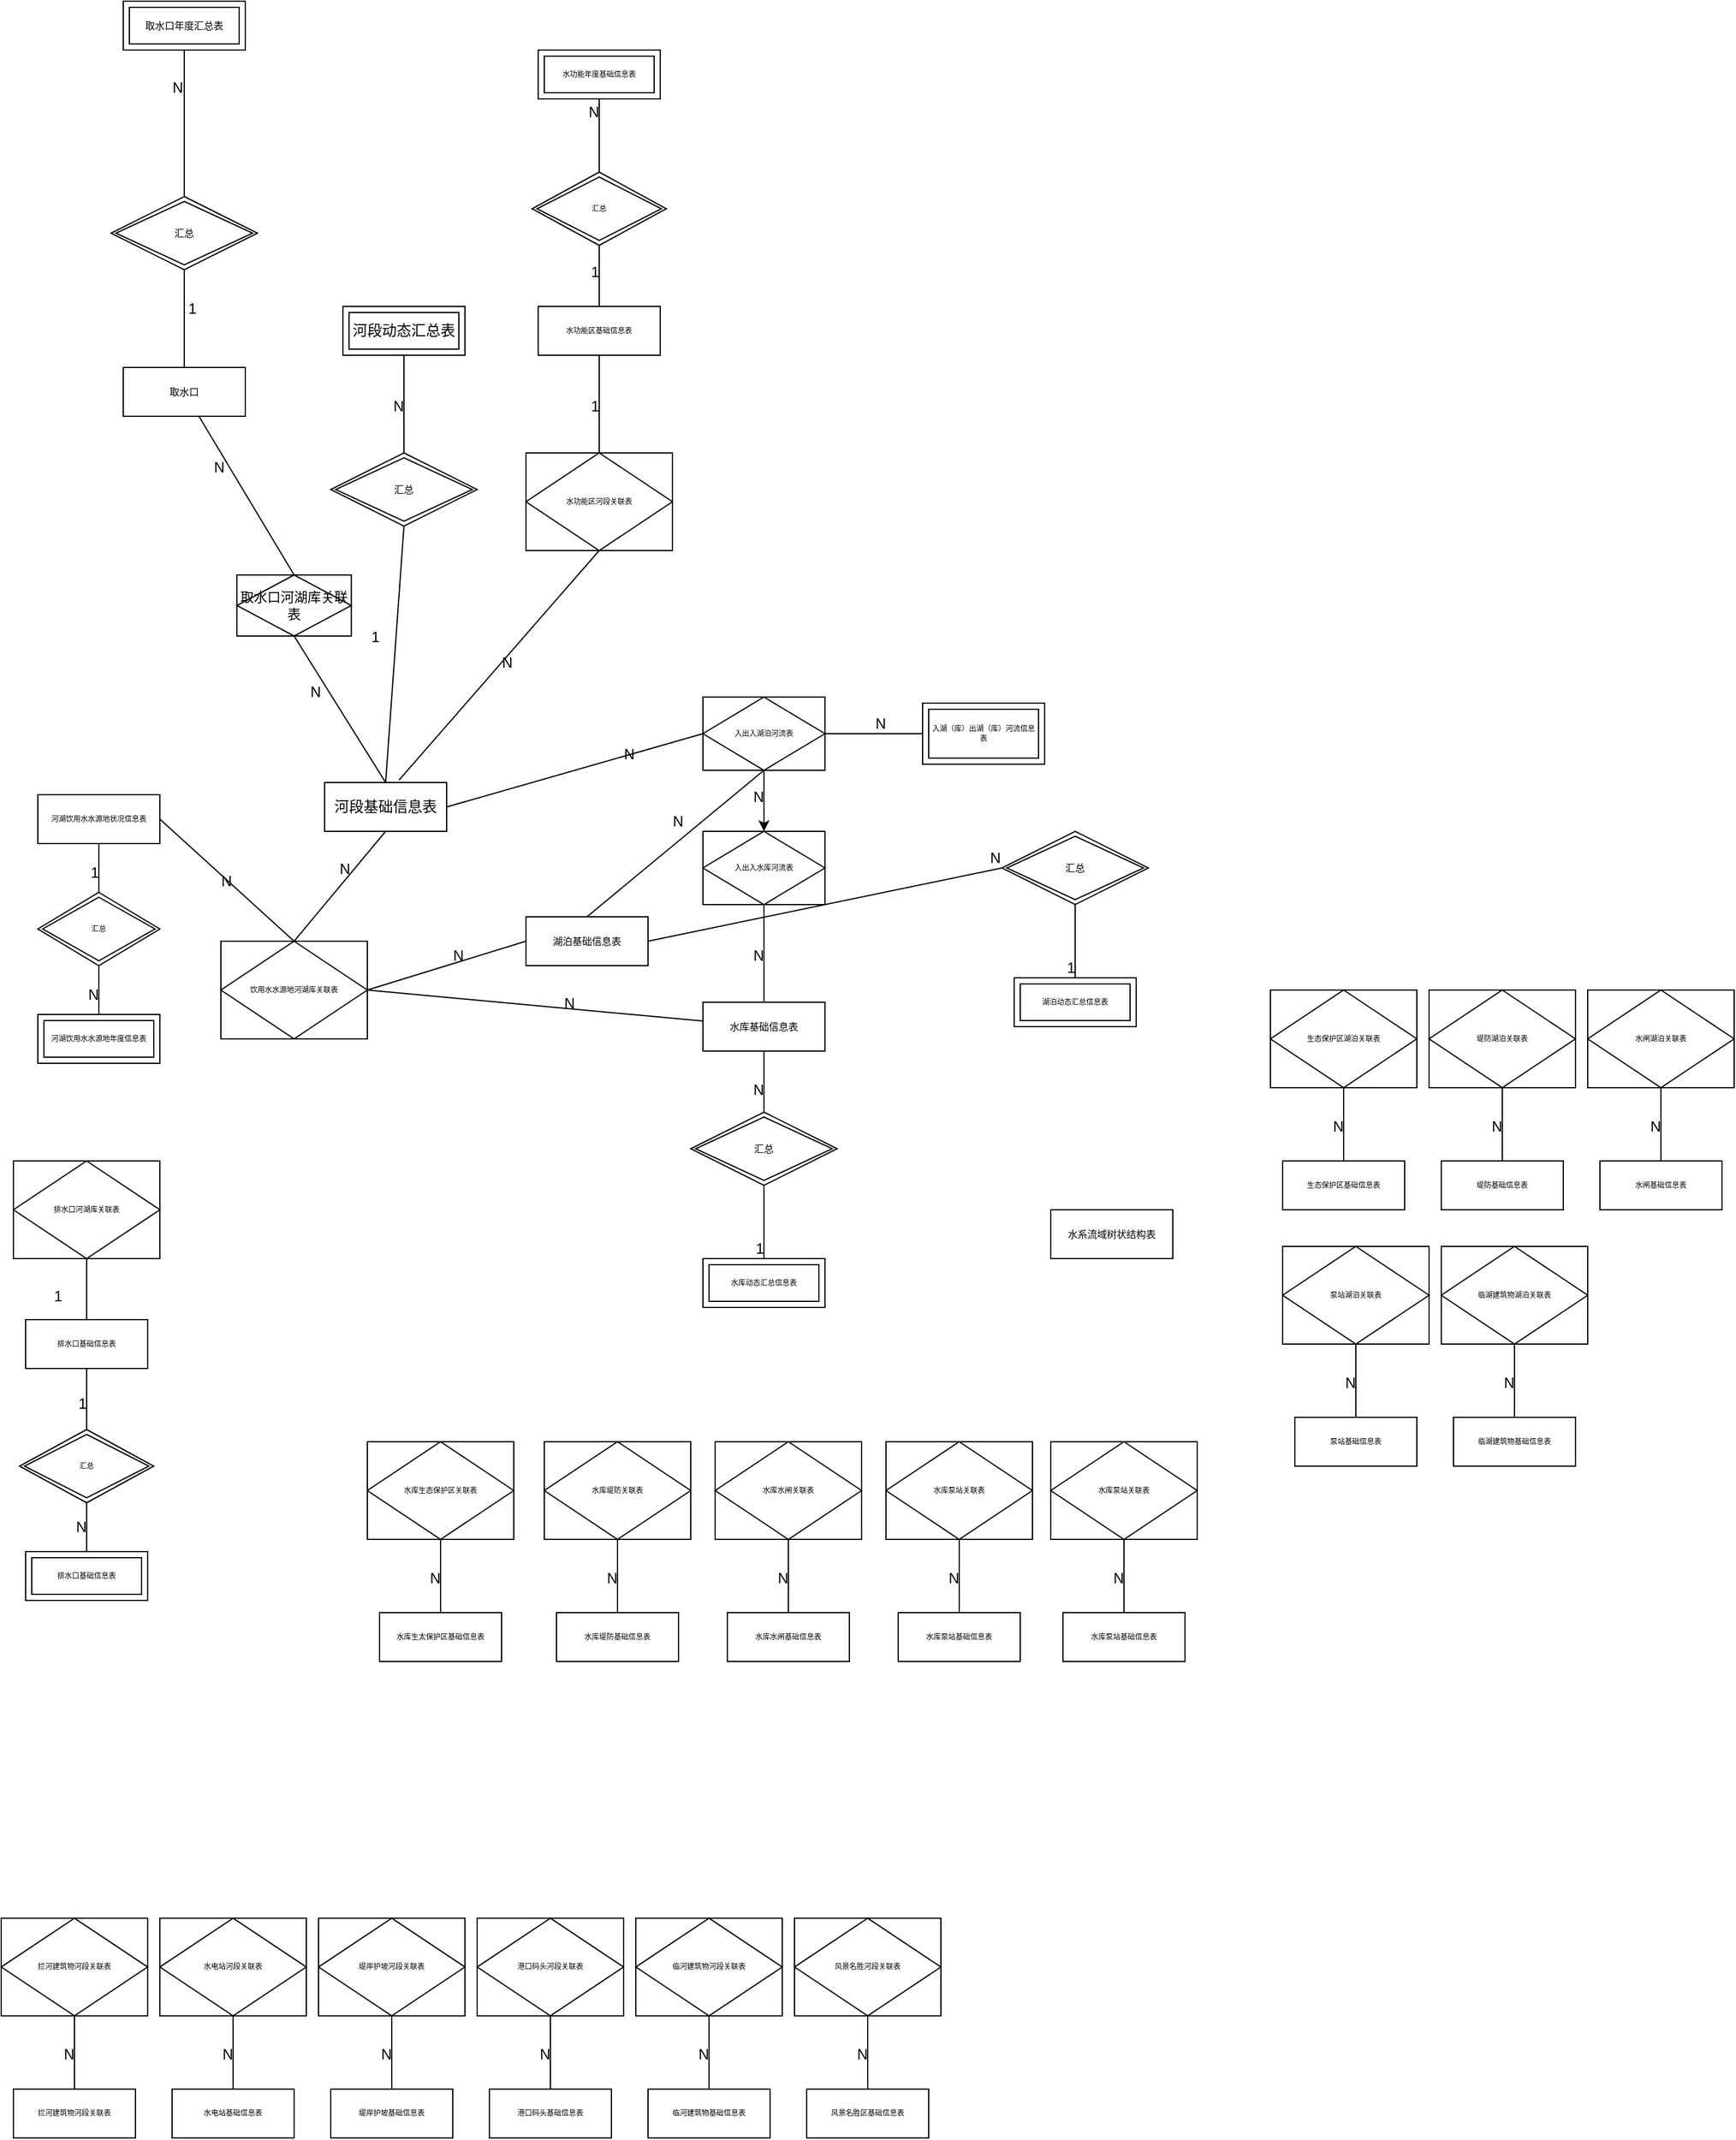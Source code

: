 <mxfile version="14.1.8" type="github">
  <diagram id="R2lEEEUBdFMjLlhIrx00" name="Page-1">
    <mxGraphModel dx="905" dy="1618" grid="1" gridSize="10" guides="1" tooltips="1" connect="1" arrows="1" fold="1" page="1" pageScale="1" pageWidth="1600" pageHeight="900" math="0" shadow="0" extFonts="Permanent Marker^https://fonts.googleapis.com/css?family=Permanent+Marker">
      <root>
        <mxCell id="0" />
        <mxCell id="1" parent="0" />
        <mxCell id="JBPR91uLXjd6IZqAXIdJ-8" value="河段基础信息表" style="whiteSpace=wrap;html=1;align=center;" vertex="1" parent="1">
          <mxGeometry x="345" y="410" width="100" height="40" as="geometry" />
        </mxCell>
        <mxCell id="JBPR91uLXjd6IZqAXIdJ-15" value="河段动态汇总表" style="shape=ext;margin=3;double=1;whiteSpace=wrap;html=1;align=center;" vertex="1" parent="1">
          <mxGeometry x="360" y="20" width="100" height="40" as="geometry" />
        </mxCell>
        <mxCell id="JBPR91uLXjd6IZqAXIdJ-22" value="&lt;font style=&quot;font-size: 11px&quot;&gt;取水口河湖库关联表&lt;/font&gt;" style="shape=associativeEntity;whiteSpace=wrap;html=1;align=center;fontSize=8;" vertex="1" parent="1">
          <mxGeometry x="273.13" y="240" width="93.75" height="50" as="geometry" />
        </mxCell>
        <mxCell id="JBPR91uLXjd6IZqAXIdJ-23" value="取水口" style="whiteSpace=wrap;html=1;align=center;fontSize=8;" vertex="1" parent="1">
          <mxGeometry x="180" y="70" width="100" height="40" as="geometry" />
        </mxCell>
        <mxCell id="JBPR91uLXjd6IZqAXIdJ-29" value="" style="endArrow=none;html=1;rounded=0;fontSize=8;exitX=0.5;exitY=0;exitDx=0;exitDy=0;entryX=0.5;entryY=1;entryDx=0;entryDy=0;" edge="1" parent="1" source="JBPR91uLXjd6IZqAXIdJ-8" target="JBPR91uLXjd6IZqAXIdJ-41">
          <mxGeometry relative="1" as="geometry">
            <mxPoint x="440" y="270" as="sourcePoint" />
            <mxPoint x="460" y="230" as="targetPoint" />
          </mxGeometry>
        </mxCell>
        <mxCell id="JBPR91uLXjd6IZqAXIdJ-30" value="1" style="resizable=0;html=1;align=right;verticalAlign=bottom;" connectable="0" vertex="1" parent="JBPR91uLXjd6IZqAXIdJ-29">
          <mxGeometry x="1" relative="1" as="geometry">
            <mxPoint x="-19.87" y="99.65" as="offset" />
          </mxGeometry>
        </mxCell>
        <mxCell id="JBPR91uLXjd6IZqAXIdJ-31" value="" style="endArrow=none;html=1;rounded=0;fontSize=8;entryX=0.5;entryY=1;entryDx=0;entryDy=0;" edge="1" parent="1" source="JBPR91uLXjd6IZqAXIdJ-41" target="JBPR91uLXjd6IZqAXIdJ-15">
          <mxGeometry relative="1" as="geometry">
            <mxPoint x="580" y="230" as="sourcePoint" />
            <mxPoint x="750" y="350" as="targetPoint" />
          </mxGeometry>
        </mxCell>
        <mxCell id="JBPR91uLXjd6IZqAXIdJ-32" value="N" style="resizable=0;html=1;align=right;verticalAlign=bottom;" connectable="0" vertex="1" parent="JBPR91uLXjd6IZqAXIdJ-31">
          <mxGeometry x="1" relative="1" as="geometry">
            <mxPoint y="50" as="offset" />
          </mxGeometry>
        </mxCell>
        <mxCell id="JBPR91uLXjd6IZqAXIdJ-33" value="" style="endArrow=none;html=1;rounded=0;fontSize=8;entryX=0.5;entryY=0;entryDx=0;entryDy=0;" edge="1" parent="1" source="JBPR91uLXjd6IZqAXIdJ-23" target="JBPR91uLXjd6IZqAXIdJ-22">
          <mxGeometry relative="1" as="geometry">
            <mxPoint x="200" y="460" as="sourcePoint" />
            <mxPoint x="360" y="460" as="targetPoint" />
          </mxGeometry>
        </mxCell>
        <mxCell id="JBPR91uLXjd6IZqAXIdJ-34" value="N" style="resizable=0;html=1;align=right;verticalAlign=bottom;" connectable="0" vertex="1" parent="JBPR91uLXjd6IZqAXIdJ-33">
          <mxGeometry x="1" relative="1" as="geometry">
            <mxPoint x="-56.1" y="-79.77" as="offset" />
          </mxGeometry>
        </mxCell>
        <mxCell id="JBPR91uLXjd6IZqAXIdJ-35" value="" style="endArrow=none;html=1;rounded=0;fontSize=8;entryX=0.5;entryY=1;entryDx=0;entryDy=0;exitX=0.5;exitY=0;exitDx=0;exitDy=0;" edge="1" parent="1" source="JBPR91uLXjd6IZqAXIdJ-8" target="JBPR91uLXjd6IZqAXIdJ-22">
          <mxGeometry relative="1" as="geometry">
            <mxPoint x="395" y="420" as="sourcePoint" />
            <mxPoint x="357" y="360" as="targetPoint" />
          </mxGeometry>
        </mxCell>
        <mxCell id="JBPR91uLXjd6IZqAXIdJ-36" value="N" style="resizable=0;html=1;align=right;verticalAlign=bottom;" connectable="0" vertex="1" parent="JBPR91uLXjd6IZqAXIdJ-35">
          <mxGeometry x="1" relative="1" as="geometry">
            <mxPoint x="22.99" y="54.66" as="offset" />
          </mxGeometry>
        </mxCell>
        <mxCell id="JBPR91uLXjd6IZqAXIdJ-38" value="取水口年度汇总表" style="shape=ext;margin=3;double=1;whiteSpace=wrap;html=1;align=center;fontSize=8;" vertex="1" parent="1">
          <mxGeometry x="180" y="-230" width="100" height="40" as="geometry" />
        </mxCell>
        <mxCell id="JBPR91uLXjd6IZqAXIdJ-40" value="汇总" style="shape=rhombus;double=1;perimeter=rhombusPerimeter;whiteSpace=wrap;html=1;align=center;fontSize=8;" vertex="1" parent="1">
          <mxGeometry x="170" y="-70" width="120" height="60" as="geometry" />
        </mxCell>
        <mxCell id="JBPR91uLXjd6IZqAXIdJ-41" value="汇总" style="shape=rhombus;double=1;perimeter=rhombusPerimeter;whiteSpace=wrap;html=1;align=center;fontSize=8;" vertex="1" parent="1">
          <mxGeometry x="350" y="140" width="120" height="60" as="geometry" />
        </mxCell>
        <mxCell id="JBPR91uLXjd6IZqAXIdJ-42" value="" style="endArrow=none;html=1;rounded=0;fontSize=8;exitX=0.5;exitY=0;exitDx=0;exitDy=0;entryX=0.5;entryY=1;entryDx=0;entryDy=0;" edge="1" parent="1" source="JBPR91uLXjd6IZqAXIdJ-23" target="JBPR91uLXjd6IZqAXIdJ-40">
          <mxGeometry relative="1" as="geometry">
            <mxPoint x="230" y="185" as="sourcePoint" />
            <mxPoint x="390" y="185" as="targetPoint" />
          </mxGeometry>
        </mxCell>
        <mxCell id="JBPR91uLXjd6IZqAXIdJ-43" value="1" style="resizable=0;html=1;align=right;verticalAlign=bottom;" connectable="0" vertex="1" parent="JBPR91uLXjd6IZqAXIdJ-42">
          <mxGeometry x="1" relative="1" as="geometry">
            <mxPoint x="10" y="40" as="offset" />
          </mxGeometry>
        </mxCell>
        <mxCell id="JBPR91uLXjd6IZqAXIdJ-45" value="" style="endArrow=none;html=1;rounded=0;fontSize=8;entryX=0.5;entryY=1;entryDx=0;entryDy=0;exitX=0.5;exitY=0;exitDx=0;exitDy=0;" edge="1" parent="1" source="JBPR91uLXjd6IZqAXIdJ-40" target="JBPR91uLXjd6IZqAXIdJ-38">
          <mxGeometry relative="1" as="geometry">
            <mxPoint x="130" y="-70" as="sourcePoint" />
            <mxPoint x="440" y="325" as="targetPoint" />
          </mxGeometry>
        </mxCell>
        <mxCell id="JBPR91uLXjd6IZqAXIdJ-46" value="N" style="resizable=0;html=1;align=right;verticalAlign=bottom;" connectable="0" vertex="1" parent="JBPR91uLXjd6IZqAXIdJ-45">
          <mxGeometry x="1" relative="1" as="geometry">
            <mxPoint x="-0.04" y="39.55" as="offset" />
          </mxGeometry>
        </mxCell>
        <mxCell id="JBPR91uLXjd6IZqAXIdJ-49" value="湖泊基础信息表" style="whiteSpace=wrap;html=1;align=center;fontSize=8;" vertex="1" parent="1">
          <mxGeometry x="510" y="520" width="100" height="40" as="geometry" />
        </mxCell>
        <mxCell id="JBPR91uLXjd6IZqAXIdJ-50" value="水库基础信息表" style="whiteSpace=wrap;html=1;align=center;fontSize=8;" vertex="1" parent="1">
          <mxGeometry x="655" y="590" width="100" height="40" as="geometry" />
        </mxCell>
        <mxCell id="JBPR91uLXjd6IZqAXIdJ-51" value="水系流域树状结构表" style="whiteSpace=wrap;html=1;align=center;fontSize=8;" vertex="1" parent="1">
          <mxGeometry x="940" y="760" width="100" height="40" as="geometry" />
        </mxCell>
        <mxCell id="JBPR91uLXjd6IZqAXIdJ-52" value="&lt;span style=&quot;font-size: 6px;&quot;&gt;入湖（库）出湖（库）河流信息表&lt;/span&gt;" style="shape=ext;margin=3;double=1;whiteSpace=wrap;html=1;align=center;fontSize=6;" vertex="1" parent="1">
          <mxGeometry x="835" y="345" width="100" height="50" as="geometry" />
        </mxCell>
        <mxCell id="JBPR91uLXjd6IZqAXIdJ-64" value="" style="edgeStyle=orthogonalEdgeStyle;rounded=0;orthogonalLoop=1;jettySize=auto;html=1;fontSize=6;" edge="1" parent="1" source="JBPR91uLXjd6IZqAXIdJ-53" target="JBPR91uLXjd6IZqAXIdJ-59">
          <mxGeometry relative="1" as="geometry" />
        </mxCell>
        <mxCell id="JBPR91uLXjd6IZqAXIdJ-53" value="入出入湖泊河流表" style="shape=associativeEntity;whiteSpace=wrap;html=1;align=center;fontSize=6;" vertex="1" parent="1">
          <mxGeometry x="655" y="340" width="100" height="60" as="geometry" />
        </mxCell>
        <mxCell id="JBPR91uLXjd6IZqAXIdJ-54" value="" style="endArrow=none;html=1;rounded=0;fontSize=6;exitX=1;exitY=0.5;exitDx=0;exitDy=0;entryX=0;entryY=0.5;entryDx=0;entryDy=0;" edge="1" parent="1" source="JBPR91uLXjd6IZqAXIdJ-8" target="JBPR91uLXjd6IZqAXIdJ-53">
          <mxGeometry relative="1" as="geometry">
            <mxPoint x="520" y="340" as="sourcePoint" />
            <mxPoint x="680" y="340" as="targetPoint" />
          </mxGeometry>
        </mxCell>
        <mxCell id="JBPR91uLXjd6IZqAXIdJ-55" value="N" style="resizable=0;html=1;align=right;verticalAlign=bottom;" connectable="0" vertex="1" parent="JBPR91uLXjd6IZqAXIdJ-54">
          <mxGeometry x="1" relative="1" as="geometry">
            <mxPoint x="-15.26" y="80.1" as="offset" />
          </mxGeometry>
        </mxCell>
        <mxCell id="JBPR91uLXjd6IZqAXIdJ-56" value="" style="endArrow=none;html=1;rounded=0;fontSize=6;exitX=1;exitY=0.5;exitDx=0;exitDy=0;entryX=0;entryY=0.5;entryDx=0;entryDy=0;" edge="1" parent="1" source="JBPR91uLXjd6IZqAXIdJ-53" target="JBPR91uLXjd6IZqAXIdJ-52">
          <mxGeometry relative="1" as="geometry">
            <mxPoint x="825" y="380" as="sourcePoint" />
            <mxPoint x="985" y="380" as="targetPoint" />
          </mxGeometry>
        </mxCell>
        <mxCell id="JBPR91uLXjd6IZqAXIdJ-57" value="N" style="resizable=0;html=1;align=right;verticalAlign=bottom;" connectable="0" vertex="1" parent="JBPR91uLXjd6IZqAXIdJ-56">
          <mxGeometry x="1" relative="1" as="geometry">
            <mxPoint x="-30" as="offset" />
          </mxGeometry>
        </mxCell>
        <mxCell id="JBPR91uLXjd6IZqAXIdJ-59" value="入出入水库河流表" style="shape=associativeEntity;whiteSpace=wrap;html=1;align=center;fontSize=6;" vertex="1" parent="1">
          <mxGeometry x="655" y="450" width="100" height="60" as="geometry" />
        </mxCell>
        <mxCell id="JBPR91uLXjd6IZqAXIdJ-60" value="" style="endArrow=none;html=1;rounded=0;fontSize=6;entryX=0.5;entryY=1;entryDx=0;entryDy=0;exitX=0.5;exitY=0;exitDx=0;exitDy=0;" edge="1" parent="1" source="JBPR91uLXjd6IZqAXIdJ-50" target="JBPR91uLXjd6IZqAXIdJ-59">
          <mxGeometry relative="1" as="geometry">
            <mxPoint x="695" y="620" as="sourcePoint" />
            <mxPoint x="855" y="620" as="targetPoint" />
          </mxGeometry>
        </mxCell>
        <mxCell id="JBPR91uLXjd6IZqAXIdJ-61" value="N" style="resizable=0;html=1;align=right;verticalAlign=bottom;" connectable="0" vertex="1" parent="JBPR91uLXjd6IZqAXIdJ-60">
          <mxGeometry x="1" relative="1" as="geometry">
            <mxPoint y="50" as="offset" />
          </mxGeometry>
        </mxCell>
        <mxCell id="JBPR91uLXjd6IZqAXIdJ-62" value="" style="endArrow=none;html=1;rounded=0;fontSize=6;exitX=0.5;exitY=1;exitDx=0;exitDy=0;entryX=0.5;entryY=0;entryDx=0;entryDy=0;" edge="1" parent="1" source="JBPR91uLXjd6IZqAXIdJ-53" target="JBPR91uLXjd6IZqAXIdJ-59">
          <mxGeometry relative="1" as="geometry">
            <mxPoint x="845" y="470" as="sourcePoint" />
            <mxPoint x="1005" y="470" as="targetPoint" />
          </mxGeometry>
        </mxCell>
        <mxCell id="JBPR91uLXjd6IZqAXIdJ-63" value="N" style="resizable=0;html=1;align=right;verticalAlign=bottom;" connectable="0" vertex="1" parent="JBPR91uLXjd6IZqAXIdJ-62">
          <mxGeometry x="1" relative="1" as="geometry">
            <mxPoint y="-20" as="offset" />
          </mxGeometry>
        </mxCell>
        <mxCell id="JBPR91uLXjd6IZqAXIdJ-65" value="" style="endArrow=none;html=1;rounded=0;fontSize=6;exitX=0.5;exitY=1;exitDx=0;exitDy=0;entryX=0.5;entryY=0;entryDx=0;entryDy=0;" edge="1" parent="1" source="JBPR91uLXjd6IZqAXIdJ-53" target="JBPR91uLXjd6IZqAXIdJ-49">
          <mxGeometry relative="1" as="geometry">
            <mxPoint x="865" y="530" as="sourcePoint" />
            <mxPoint x="1025" y="530" as="targetPoint" />
          </mxGeometry>
        </mxCell>
        <mxCell id="JBPR91uLXjd6IZqAXIdJ-66" value="N" style="resizable=0;html=1;align=right;verticalAlign=bottom;" connectable="0" vertex="1" parent="JBPR91uLXjd6IZqAXIdJ-65">
          <mxGeometry x="1" relative="1" as="geometry">
            <mxPoint x="39.83" y="-124.86" as="offset" />
          </mxGeometry>
        </mxCell>
        <mxCell id="JBPR91uLXjd6IZqAXIdJ-67" value="河湖饮用水水源地状况信息表" style="whiteSpace=wrap;html=1;align=center;fontSize=6;" vertex="1" parent="1">
          <mxGeometry x="110" y="420" width="100" height="40" as="geometry" />
        </mxCell>
        <mxCell id="JBPR91uLXjd6IZqAXIdJ-68" value="河湖饮用水水源地年度信息表" style="shape=ext;margin=3;double=1;whiteSpace=wrap;html=1;align=center;fontSize=6;" vertex="1" parent="1">
          <mxGeometry x="110" y="600" width="100" height="40" as="geometry" />
        </mxCell>
        <mxCell id="JBPR91uLXjd6IZqAXIdJ-69" value="汇总" style="shape=rhombus;double=1;perimeter=rhombusPerimeter;whiteSpace=wrap;html=1;align=center;fontSize=6;" vertex="1" parent="1">
          <mxGeometry x="110" y="500" width="100" height="60" as="geometry" />
        </mxCell>
        <mxCell id="JBPR91uLXjd6IZqAXIdJ-70" value="" style="endArrow=none;html=1;rounded=0;fontSize=6;exitX=0.5;exitY=1;exitDx=0;exitDy=0;entryX=0.5;entryY=0;entryDx=0;entryDy=0;" edge="1" parent="1" source="JBPR91uLXjd6IZqAXIdJ-67" target="JBPR91uLXjd6IZqAXIdJ-69">
          <mxGeometry relative="1" as="geometry">
            <mxPoint x="240" y="480" as="sourcePoint" />
            <mxPoint x="400" y="480" as="targetPoint" />
          </mxGeometry>
        </mxCell>
        <mxCell id="JBPR91uLXjd6IZqAXIdJ-71" value="1" style="resizable=0;html=1;align=right;verticalAlign=bottom;" connectable="0" vertex="1" parent="JBPR91uLXjd6IZqAXIdJ-70">
          <mxGeometry x="1" relative="1" as="geometry">
            <mxPoint y="-8" as="offset" />
          </mxGeometry>
        </mxCell>
        <mxCell id="JBPR91uLXjd6IZqAXIdJ-72" value="" style="endArrow=none;html=1;rounded=0;fontSize=6;exitX=0.5;exitY=1;exitDx=0;exitDy=0;entryX=0.5;entryY=0;entryDx=0;entryDy=0;" edge="1" parent="1" source="JBPR91uLXjd6IZqAXIdJ-69" target="JBPR91uLXjd6IZqAXIdJ-68">
          <mxGeometry relative="1" as="geometry">
            <mxPoint x="250" y="570" as="sourcePoint" />
            <mxPoint x="410" y="570" as="targetPoint" />
          </mxGeometry>
        </mxCell>
        <mxCell id="JBPR91uLXjd6IZqAXIdJ-73" value="N" style="resizable=0;html=1;align=right;verticalAlign=bottom;" connectable="0" vertex="1" parent="JBPR91uLXjd6IZqAXIdJ-72">
          <mxGeometry x="1" relative="1" as="geometry">
            <mxPoint y="-8" as="offset" />
          </mxGeometry>
        </mxCell>
        <mxCell id="JBPR91uLXjd6IZqAXIdJ-74" value="饮用水水源地河湖库关联表" style="shape=associativeEntity;whiteSpace=wrap;html=1;align=center;fontSize=6;" vertex="1" parent="1">
          <mxGeometry x="260" y="540" width="120" height="80" as="geometry" />
        </mxCell>
        <mxCell id="JBPR91uLXjd6IZqAXIdJ-75" value="" style="endArrow=none;html=1;rounded=0;fontSize=6;exitX=1;exitY=0.5;exitDx=0;exitDy=0;entryX=0.5;entryY=0;entryDx=0;entryDy=0;" edge="1" parent="1" source="JBPR91uLXjd6IZqAXIdJ-67" target="JBPR91uLXjd6IZqAXIdJ-74">
          <mxGeometry relative="1" as="geometry">
            <mxPoint x="220" y="430" as="sourcePoint" />
            <mxPoint x="370" y="670" as="targetPoint" />
          </mxGeometry>
        </mxCell>
        <mxCell id="JBPR91uLXjd6IZqAXIdJ-76" value="N" style="resizable=0;html=1;align=right;verticalAlign=bottom;" connectable="0" vertex="1" parent="JBPR91uLXjd6IZqAXIdJ-75">
          <mxGeometry x="1" relative="1" as="geometry">
            <mxPoint x="-50.25" y="-40.23" as="offset" />
          </mxGeometry>
        </mxCell>
        <mxCell id="JBPR91uLXjd6IZqAXIdJ-77" value="" style="endArrow=none;html=1;rounded=0;fontSize=6;exitX=1;exitY=0.5;exitDx=0;exitDy=0;" edge="1" parent="1" source="JBPR91uLXjd6IZqAXIdJ-74" target="JBPR91uLXjd6IZqAXIdJ-50">
          <mxGeometry relative="1" as="geometry">
            <mxPoint x="380" y="570" as="sourcePoint" />
            <mxPoint x="460" y="460" as="targetPoint" />
          </mxGeometry>
        </mxCell>
        <mxCell id="JBPR91uLXjd6IZqAXIdJ-78" value="N" style="resizable=0;html=1;align=right;verticalAlign=bottom;" connectable="0" vertex="1" parent="JBPR91uLXjd6IZqAXIdJ-77">
          <mxGeometry x="1" relative="1" as="geometry">
            <mxPoint x="-104.83" y="-5.37" as="offset" />
          </mxGeometry>
        </mxCell>
        <mxCell id="JBPR91uLXjd6IZqAXIdJ-80" value="" style="endArrow=none;html=1;rounded=0;fontSize=6;exitX=1;exitY=0.5;exitDx=0;exitDy=0;entryX=0;entryY=0.5;entryDx=0;entryDy=0;" edge="1" parent="1" source="JBPR91uLXjd6IZqAXIdJ-74" target="JBPR91uLXjd6IZqAXIdJ-49">
          <mxGeometry relative="1" as="geometry">
            <mxPoint x="490" y="680" as="sourcePoint" />
            <mxPoint x="650" y="680" as="targetPoint" />
          </mxGeometry>
        </mxCell>
        <mxCell id="JBPR91uLXjd6IZqAXIdJ-81" value="N" style="resizable=0;html=1;align=right;verticalAlign=bottom;" connectable="0" vertex="1" parent="JBPR91uLXjd6IZqAXIdJ-80">
          <mxGeometry x="1" relative="1" as="geometry">
            <mxPoint x="-49.99" y="20" as="offset" />
          </mxGeometry>
        </mxCell>
        <mxCell id="JBPR91uLXjd6IZqAXIdJ-82" value="" style="endArrow=none;html=1;rounded=0;fontSize=6;exitX=0.5;exitY=0;exitDx=0;exitDy=0;entryX=0.5;entryY=1;entryDx=0;entryDy=0;" edge="1" parent="1">
          <mxGeometry relative="1" as="geometry">
            <mxPoint x="320" y="540" as="sourcePoint" />
            <mxPoint x="395" y="450" as="targetPoint" />
          </mxGeometry>
        </mxCell>
        <mxCell id="JBPR91uLXjd6IZqAXIdJ-83" value="N" style="resizable=0;html=1;align=right;verticalAlign=bottom;" connectable="0" vertex="1" parent="JBPR91uLXjd6IZqAXIdJ-82">
          <mxGeometry x="1" relative="1" as="geometry">
            <mxPoint x="-28.02" y="39.88" as="offset" />
          </mxGeometry>
        </mxCell>
        <mxCell id="JBPR91uLXjd6IZqAXIdJ-84" value="排水口基础信息表" style="whiteSpace=wrap;html=1;align=center;fontSize=6;" vertex="1" parent="1">
          <mxGeometry x="100" y="850" width="100" height="40" as="geometry" />
        </mxCell>
        <mxCell id="JBPR91uLXjd6IZqAXIdJ-85" value="排水口基础信息表" style="shape=ext;margin=3;double=1;whiteSpace=wrap;html=1;align=center;fontSize=6;" vertex="1" parent="1">
          <mxGeometry x="100" y="1040" width="100" height="40" as="geometry" />
        </mxCell>
        <mxCell id="JBPR91uLXjd6IZqAXIdJ-88" value="汇总" style="shape=rhombus;double=1;perimeter=rhombusPerimeter;whiteSpace=wrap;html=1;align=center;fontSize=6;" vertex="1" parent="1">
          <mxGeometry x="95" y="940" width="110" height="60" as="geometry" />
        </mxCell>
        <mxCell id="JBPR91uLXjd6IZqAXIdJ-89" value="" style="endArrow=none;html=1;rounded=0;fontSize=6;exitX=0.5;exitY=1;exitDx=0;exitDy=0;entryX=0.5;entryY=0;entryDx=0;entryDy=0;" edge="1" parent="1" source="JBPR91uLXjd6IZqAXIdJ-84" target="JBPR91uLXjd6IZqAXIdJ-88">
          <mxGeometry relative="1" as="geometry">
            <mxPoint x="230" y="910" as="sourcePoint" />
            <mxPoint x="390" y="910" as="targetPoint" />
          </mxGeometry>
        </mxCell>
        <mxCell id="JBPR91uLXjd6IZqAXIdJ-90" value="1" style="resizable=0;html=1;align=right;verticalAlign=bottom;" connectable="0" vertex="1" parent="JBPR91uLXjd6IZqAXIdJ-89">
          <mxGeometry x="1" relative="1" as="geometry">
            <mxPoint y="-13" as="offset" />
          </mxGeometry>
        </mxCell>
        <mxCell id="JBPR91uLXjd6IZqAXIdJ-91" value="" style="endArrow=none;html=1;rounded=0;fontSize=6;exitX=0.5;exitY=1;exitDx=0;exitDy=0;entryX=0.5;entryY=0;entryDx=0;entryDy=0;" edge="1" parent="1" source="JBPR91uLXjd6IZqAXIdJ-88" target="JBPR91uLXjd6IZqAXIdJ-85">
          <mxGeometry relative="1" as="geometry">
            <mxPoint x="300" y="1030" as="sourcePoint" />
            <mxPoint x="460" y="1030" as="targetPoint" />
          </mxGeometry>
        </mxCell>
        <mxCell id="JBPR91uLXjd6IZqAXIdJ-92" value="N" style="resizable=0;html=1;align=right;verticalAlign=bottom;" connectable="0" vertex="1" parent="JBPR91uLXjd6IZqAXIdJ-91">
          <mxGeometry x="1" relative="1" as="geometry">
            <mxPoint y="-12" as="offset" />
          </mxGeometry>
        </mxCell>
        <mxCell id="JBPR91uLXjd6IZqAXIdJ-93" value="排水口河湖库关联表" style="shape=associativeEntity;whiteSpace=wrap;html=1;align=center;fontSize=6;" vertex="1" parent="1">
          <mxGeometry x="90" y="720" width="120" height="80" as="geometry" />
        </mxCell>
        <mxCell id="JBPR91uLXjd6IZqAXIdJ-94" value="" style="endArrow=none;html=1;rounded=0;fontSize=6;exitX=0.5;exitY=0;exitDx=0;exitDy=0;entryX=0.5;entryY=1;entryDx=0;entryDy=0;" edge="1" parent="1" source="JBPR91uLXjd6IZqAXIdJ-84" target="JBPR91uLXjd6IZqAXIdJ-93">
          <mxGeometry relative="1" as="geometry">
            <mxPoint x="270" y="870" as="sourcePoint" />
            <mxPoint x="430" y="870" as="targetPoint" />
          </mxGeometry>
        </mxCell>
        <mxCell id="JBPR91uLXjd6IZqAXIdJ-95" value="1" style="resizable=0;html=1;align=right;verticalAlign=bottom;" connectable="0" vertex="1" parent="JBPR91uLXjd6IZqAXIdJ-94">
          <mxGeometry x="1" relative="1" as="geometry">
            <mxPoint x="-19.87" y="39.71" as="offset" />
          </mxGeometry>
        </mxCell>
        <mxCell id="JBPR91uLXjd6IZqAXIdJ-96" value="水功能区基础信息表" style="whiteSpace=wrap;html=1;align=center;fontSize=6;" vertex="1" parent="1">
          <mxGeometry x="520" y="20" width="100" height="40" as="geometry" />
        </mxCell>
        <mxCell id="JBPR91uLXjd6IZqAXIdJ-97" value="水功能年度基础信息表" style="shape=ext;margin=3;double=1;whiteSpace=wrap;html=1;align=center;fontSize=6;" vertex="1" parent="1">
          <mxGeometry x="520" y="-190" width="100" height="40" as="geometry" />
        </mxCell>
        <mxCell id="JBPR91uLXjd6IZqAXIdJ-98" value="汇总" style="shape=rhombus;double=1;perimeter=rhombusPerimeter;whiteSpace=wrap;html=1;align=center;fontSize=6;" vertex="1" parent="1">
          <mxGeometry x="515" y="-90" width="110" height="60" as="geometry" />
        </mxCell>
        <mxCell id="JBPR91uLXjd6IZqAXIdJ-101" value="" style="endArrow=none;html=1;rounded=0;fontSize=6;entryX=0.5;entryY=1;entryDx=0;entryDy=0;exitX=0.5;exitY=0;exitDx=0;exitDy=0;" edge="1" source="JBPR91uLXjd6IZqAXIdJ-98" target="JBPR91uLXjd6IZqAXIdJ-97" parent="1">
          <mxGeometry relative="1" as="geometry">
            <mxPoint x="575" y="-80" as="sourcePoint" />
            <mxPoint x="580" y="-130" as="targetPoint" />
          </mxGeometry>
        </mxCell>
        <mxCell id="JBPR91uLXjd6IZqAXIdJ-102" value="N" style="resizable=0;html=1;align=right;verticalAlign=bottom;" connectable="0" vertex="1" parent="JBPR91uLXjd6IZqAXIdJ-101">
          <mxGeometry x="1" relative="1" as="geometry">
            <mxPoint y="19.75" as="offset" />
          </mxGeometry>
        </mxCell>
        <mxCell id="JBPR91uLXjd6IZqAXIdJ-103" value="水功能区河段关联表" style="shape=associativeEntity;whiteSpace=wrap;html=1;align=center;fontSize=6;" vertex="1" parent="1">
          <mxGeometry x="510" y="140" width="120" height="80" as="geometry" />
        </mxCell>
        <mxCell id="JBPR91uLXjd6IZqAXIdJ-104" value="" style="endArrow=none;html=1;rounded=0;fontSize=6;exitX=0.5;exitY=0;exitDx=0;exitDy=0;entryX=0.5;entryY=1;entryDx=0;entryDy=0;" edge="1" parent="1" source="JBPR91uLXjd6IZqAXIdJ-103" target="JBPR91uLXjd6IZqAXIdJ-96">
          <mxGeometry relative="1" as="geometry">
            <mxPoint x="550" y="160" as="sourcePoint" />
            <mxPoint x="740" y="110" as="targetPoint" />
          </mxGeometry>
        </mxCell>
        <mxCell id="JBPR91uLXjd6IZqAXIdJ-105" value="1" style="resizable=0;html=1;align=right;verticalAlign=bottom;" connectable="0" vertex="1" parent="JBPR91uLXjd6IZqAXIdJ-104">
          <mxGeometry x="1" relative="1" as="geometry">
            <mxPoint y="50" as="offset" />
          </mxGeometry>
        </mxCell>
        <mxCell id="JBPR91uLXjd6IZqAXIdJ-106" value="" style="endArrow=none;html=1;rounded=0;fontSize=6;exitX=0.5;exitY=1;exitDx=0;exitDy=0;entryX=0.61;entryY=-0.05;entryDx=0;entryDy=0;entryPerimeter=0;" edge="1" parent="1" source="JBPR91uLXjd6IZqAXIdJ-103" target="JBPR91uLXjd6IZqAXIdJ-8">
          <mxGeometry relative="1" as="geometry">
            <mxPoint x="800" y="890" as="sourcePoint" />
            <mxPoint x="520" y="650" as="targetPoint" />
          </mxGeometry>
        </mxCell>
        <mxCell id="JBPR91uLXjd6IZqAXIdJ-107" value="N" style="resizable=0;html=1;align=right;verticalAlign=bottom;" connectable="0" vertex="1" parent="JBPR91uLXjd6IZqAXIdJ-106">
          <mxGeometry x="1" relative="1" as="geometry">
            <mxPoint x="93.68" y="-87.64" as="offset" />
          </mxGeometry>
        </mxCell>
        <mxCell id="JBPR91uLXjd6IZqAXIdJ-108" value="风景名胜区基础信息表" style="whiteSpace=wrap;html=1;align=center;fontSize=6;" vertex="1" parent="1">
          <mxGeometry x="740" y="1480.3" width="100" height="40" as="geometry" />
        </mxCell>
        <mxCell id="JBPR91uLXjd6IZqAXIdJ-115" value="风景名胜河段关联表" style="shape=associativeEntity;whiteSpace=wrap;html=1;align=center;fontSize=6;" vertex="1" parent="1">
          <mxGeometry x="730" y="1340.3" width="120" height="80" as="geometry" />
        </mxCell>
        <mxCell id="JBPR91uLXjd6IZqAXIdJ-116" value="" style="endArrow=none;html=1;rounded=0;fontSize=6;exitX=0.5;exitY=1;exitDx=0;exitDy=0;entryX=0.5;entryY=0;entryDx=0;entryDy=0;" edge="1" source="JBPR91uLXjd6IZqAXIdJ-115" target="JBPR91uLXjd6IZqAXIdJ-108" parent="1">
          <mxGeometry relative="1" as="geometry">
            <mxPoint x="950" y="1490.3" as="sourcePoint" />
            <mxPoint x="1110" y="1490.3" as="targetPoint" />
          </mxGeometry>
        </mxCell>
        <mxCell id="JBPR91uLXjd6IZqAXIdJ-117" value="N" style="resizable=0;html=1;align=right;verticalAlign=bottom;" connectable="0" vertex="1" parent="JBPR91uLXjd6IZqAXIdJ-116">
          <mxGeometry x="1" relative="1" as="geometry">
            <mxPoint y="-20" as="offset" />
          </mxGeometry>
        </mxCell>
        <mxCell id="JBPR91uLXjd6IZqAXIdJ-120" value="拦河建筑物河段关联表" style="whiteSpace=wrap;html=1;align=center;fontSize=6;" vertex="1" parent="1">
          <mxGeometry x="90" y="1480.3" width="100" height="40" as="geometry" />
        </mxCell>
        <mxCell id="JBPR91uLXjd6IZqAXIdJ-121" value="拦河建筑物河段关联表" style="shape=associativeEntity;whiteSpace=wrap;html=1;align=center;fontSize=6;" vertex="1" parent="1">
          <mxGeometry x="80" y="1340.3" width="120" height="80" as="geometry" />
        </mxCell>
        <mxCell id="JBPR91uLXjd6IZqAXIdJ-122" value="" style="endArrow=none;html=1;rounded=0;fontSize=6;exitX=0.5;exitY=1;exitDx=0;exitDy=0;entryX=0.5;entryY=0;entryDx=0;entryDy=0;" edge="1" source="JBPR91uLXjd6IZqAXIdJ-121" target="JBPR91uLXjd6IZqAXIdJ-120" parent="1">
          <mxGeometry relative="1" as="geometry">
            <mxPoint x="300" y="1490.3" as="sourcePoint" />
            <mxPoint x="460" y="1490.3" as="targetPoint" />
          </mxGeometry>
        </mxCell>
        <mxCell id="JBPR91uLXjd6IZqAXIdJ-123" value="N" style="resizable=0;html=1;align=right;verticalAlign=bottom;" connectable="0" vertex="1" parent="JBPR91uLXjd6IZqAXIdJ-122">
          <mxGeometry x="1" relative="1" as="geometry">
            <mxPoint y="-20" as="offset" />
          </mxGeometry>
        </mxCell>
        <mxCell id="JBPR91uLXjd6IZqAXIdJ-126" value="水电站基础信息表" style="whiteSpace=wrap;html=1;align=center;fontSize=6;" vertex="1" parent="1">
          <mxGeometry x="220" y="1480.3" width="100" height="40" as="geometry" />
        </mxCell>
        <mxCell id="JBPR91uLXjd6IZqAXIdJ-127" value="水电站河段关联表" style="shape=associativeEntity;whiteSpace=wrap;html=1;align=center;fontSize=6;" vertex="1" parent="1">
          <mxGeometry x="210" y="1340.3" width="120" height="80" as="geometry" />
        </mxCell>
        <mxCell id="JBPR91uLXjd6IZqAXIdJ-128" value="" style="endArrow=none;html=1;rounded=0;fontSize=6;exitX=0.5;exitY=1;exitDx=0;exitDy=0;entryX=0.5;entryY=0;entryDx=0;entryDy=0;" edge="1" source="JBPR91uLXjd6IZqAXIdJ-127" target="JBPR91uLXjd6IZqAXIdJ-126" parent="1">
          <mxGeometry relative="1" as="geometry">
            <mxPoint x="430" y="1490.3" as="sourcePoint" />
            <mxPoint x="590" y="1490.3" as="targetPoint" />
          </mxGeometry>
        </mxCell>
        <mxCell id="JBPR91uLXjd6IZqAXIdJ-129" value="N" style="resizable=0;html=1;align=right;verticalAlign=bottom;" connectable="0" vertex="1" parent="JBPR91uLXjd6IZqAXIdJ-128">
          <mxGeometry x="1" relative="1" as="geometry">
            <mxPoint y="-20" as="offset" />
          </mxGeometry>
        </mxCell>
        <mxCell id="JBPR91uLXjd6IZqAXIdJ-132" value="堤岸护坡基础信息表" style="whiteSpace=wrap;html=1;align=center;fontSize=6;" vertex="1" parent="1">
          <mxGeometry x="350" y="1480.3" width="100" height="40" as="geometry" />
        </mxCell>
        <mxCell id="JBPR91uLXjd6IZqAXIdJ-133" value="堤岸护坡河段关联表" style="shape=associativeEntity;whiteSpace=wrap;html=1;align=center;fontSize=6;" vertex="1" parent="1">
          <mxGeometry x="340" y="1340.3" width="120" height="80" as="geometry" />
        </mxCell>
        <mxCell id="JBPR91uLXjd6IZqAXIdJ-134" value="" style="endArrow=none;html=1;rounded=0;fontSize=6;exitX=0.5;exitY=1;exitDx=0;exitDy=0;entryX=0.5;entryY=0;entryDx=0;entryDy=0;" edge="1" source="JBPR91uLXjd6IZqAXIdJ-133" target="JBPR91uLXjd6IZqAXIdJ-132" parent="1">
          <mxGeometry relative="1" as="geometry">
            <mxPoint x="560" y="1490.3" as="sourcePoint" />
            <mxPoint x="720" y="1490.3" as="targetPoint" />
          </mxGeometry>
        </mxCell>
        <mxCell id="JBPR91uLXjd6IZqAXIdJ-135" value="N" style="resizable=0;html=1;align=right;verticalAlign=bottom;" connectable="0" vertex="1" parent="JBPR91uLXjd6IZqAXIdJ-134">
          <mxGeometry x="1" relative="1" as="geometry">
            <mxPoint y="-20" as="offset" />
          </mxGeometry>
        </mxCell>
        <mxCell id="JBPR91uLXjd6IZqAXIdJ-137" value="港口码头基础信息表" style="whiteSpace=wrap;html=1;align=center;fontSize=6;" vertex="1" parent="1">
          <mxGeometry x="480" y="1480.3" width="100" height="40" as="geometry" />
        </mxCell>
        <mxCell id="JBPR91uLXjd6IZqAXIdJ-138" value="港口码头河段关联表" style="shape=associativeEntity;whiteSpace=wrap;html=1;align=center;fontSize=6;" vertex="1" parent="1">
          <mxGeometry x="470" y="1340.3" width="120" height="80" as="geometry" />
        </mxCell>
        <mxCell id="JBPR91uLXjd6IZqAXIdJ-139" value="" style="endArrow=none;html=1;rounded=0;fontSize=6;exitX=0.5;exitY=1;exitDx=0;exitDy=0;entryX=0.5;entryY=0;entryDx=0;entryDy=0;" edge="1" source="JBPR91uLXjd6IZqAXIdJ-138" target="JBPR91uLXjd6IZqAXIdJ-137" parent="1">
          <mxGeometry relative="1" as="geometry">
            <mxPoint x="690" y="1490.3" as="sourcePoint" />
            <mxPoint x="850" y="1490.3" as="targetPoint" />
          </mxGeometry>
        </mxCell>
        <mxCell id="JBPR91uLXjd6IZqAXIdJ-140" value="N" style="resizable=0;html=1;align=right;verticalAlign=bottom;" connectable="0" vertex="1" parent="JBPR91uLXjd6IZqAXIdJ-139">
          <mxGeometry x="1" relative="1" as="geometry">
            <mxPoint y="-20" as="offset" />
          </mxGeometry>
        </mxCell>
        <mxCell id="JBPR91uLXjd6IZqAXIdJ-141" value="临河建筑物基础信息表" style="whiteSpace=wrap;html=1;align=center;fontSize=6;" vertex="1" parent="1">
          <mxGeometry x="610" y="1480.3" width="100" height="40" as="geometry" />
        </mxCell>
        <mxCell id="JBPR91uLXjd6IZqAXIdJ-142" value="临河建筑物河段关联表" style="shape=associativeEntity;whiteSpace=wrap;html=1;align=center;fontSize=6;" vertex="1" parent="1">
          <mxGeometry x="600" y="1340.3" width="120" height="80" as="geometry" />
        </mxCell>
        <mxCell id="JBPR91uLXjd6IZqAXIdJ-143" value="" style="endArrow=none;html=1;rounded=0;fontSize=6;exitX=0.5;exitY=1;exitDx=0;exitDy=0;entryX=0.5;entryY=0;entryDx=0;entryDy=0;" edge="1" source="JBPR91uLXjd6IZqAXIdJ-142" target="JBPR91uLXjd6IZqAXIdJ-141" parent="1">
          <mxGeometry relative="1" as="geometry">
            <mxPoint x="820" y="1490.3" as="sourcePoint" />
            <mxPoint x="980" y="1490.3" as="targetPoint" />
          </mxGeometry>
        </mxCell>
        <mxCell id="JBPR91uLXjd6IZqAXIdJ-144" value="N" style="resizable=0;html=1;align=right;verticalAlign=bottom;" connectable="0" vertex="1" parent="JBPR91uLXjd6IZqAXIdJ-143">
          <mxGeometry x="1" relative="1" as="geometry">
            <mxPoint y="-20" as="offset" />
          </mxGeometry>
        </mxCell>
        <mxCell id="JBPR91uLXjd6IZqAXIdJ-149" value="湖泊动态汇总信息表" style="shape=ext;margin=3;double=1;whiteSpace=wrap;html=1;align=center;fontSize=6;" vertex="1" parent="1">
          <mxGeometry x="910" y="570" width="100" height="40" as="geometry" />
        </mxCell>
        <mxCell id="JBPR91uLXjd6IZqAXIdJ-150" value="汇总" style="shape=rhombus;double=1;perimeter=rhombusPerimeter;whiteSpace=wrap;html=1;align=center;fontSize=8;" vertex="1" parent="1">
          <mxGeometry x="900" y="450" width="120" height="60" as="geometry" />
        </mxCell>
        <mxCell id="JBPR91uLXjd6IZqAXIdJ-151" value="" style="endArrow=none;html=1;rounded=0;fontSize=6;exitX=0.5;exitY=1;exitDx=0;exitDy=0;" edge="1" parent="1" source="JBPR91uLXjd6IZqAXIdJ-150" target="JBPR91uLXjd6IZqAXIdJ-149">
          <mxGeometry relative="1" as="geometry">
            <mxPoint x="1030" y="630" as="sourcePoint" />
            <mxPoint x="1190" y="630" as="targetPoint" />
          </mxGeometry>
        </mxCell>
        <mxCell id="JBPR91uLXjd6IZqAXIdJ-152" value="1" style="resizable=0;html=1;align=right;verticalAlign=bottom;" connectable="0" vertex="1" parent="JBPR91uLXjd6IZqAXIdJ-151">
          <mxGeometry x="1" relative="1" as="geometry" />
        </mxCell>
        <mxCell id="JBPR91uLXjd6IZqAXIdJ-153" value="" style="endArrow=none;html=1;rounded=0;fontSize=6;exitX=1;exitY=0.5;exitDx=0;exitDy=0;entryX=0;entryY=0.5;entryDx=0;entryDy=0;" edge="1" parent="1" source="JBPR91uLXjd6IZqAXIdJ-49" target="JBPR91uLXjd6IZqAXIdJ-150">
          <mxGeometry relative="1" as="geometry">
            <mxPoint x="1100" y="460" as="sourcePoint" />
            <mxPoint x="1260" y="460" as="targetPoint" />
          </mxGeometry>
        </mxCell>
        <mxCell id="JBPR91uLXjd6IZqAXIdJ-154" value="N" style="resizable=0;html=1;align=right;verticalAlign=bottom;" connectable="0" vertex="1" parent="JBPR91uLXjd6IZqAXIdJ-153">
          <mxGeometry x="1" relative="1" as="geometry" />
        </mxCell>
        <mxCell id="JBPR91uLXjd6IZqAXIdJ-155" value="生态保护区基础信息表" style="whiteSpace=wrap;html=1;align=center;fontSize=6;" vertex="1" parent="1">
          <mxGeometry x="1130" y="720" width="100" height="40" as="geometry" />
        </mxCell>
        <mxCell id="JBPR91uLXjd6IZqAXIdJ-156" value="生态保护区湖泊关联表" style="shape=associativeEntity;whiteSpace=wrap;html=1;align=center;fontSize=6;" vertex="1" parent="1">
          <mxGeometry x="1120" y="580" width="120" height="80" as="geometry" />
        </mxCell>
        <mxCell id="JBPR91uLXjd6IZqAXIdJ-157" value="" style="endArrow=none;html=1;rounded=0;fontSize=6;exitX=0.5;exitY=1;exitDx=0;exitDy=0;entryX=0.5;entryY=0;entryDx=0;entryDy=0;" edge="1" source="JBPR91uLXjd6IZqAXIdJ-156" target="JBPR91uLXjd6IZqAXIdJ-155" parent="1">
          <mxGeometry relative="1" as="geometry">
            <mxPoint x="1340" y="730" as="sourcePoint" />
            <mxPoint x="1500" y="730" as="targetPoint" />
          </mxGeometry>
        </mxCell>
        <mxCell id="JBPR91uLXjd6IZqAXIdJ-158" value="N" style="resizable=0;html=1;align=right;verticalAlign=bottom;" connectable="0" vertex="1" parent="JBPR91uLXjd6IZqAXIdJ-157">
          <mxGeometry x="1" relative="1" as="geometry">
            <mxPoint y="-20" as="offset" />
          </mxGeometry>
        </mxCell>
        <mxCell id="JBPR91uLXjd6IZqAXIdJ-159" value="堤防基础信息表" style="whiteSpace=wrap;html=1;align=center;fontSize=6;" vertex="1" parent="1">
          <mxGeometry x="1260" y="720" width="100" height="40" as="geometry" />
        </mxCell>
        <mxCell id="JBPR91uLXjd6IZqAXIdJ-160" value="堤防湖泊关联表" style="shape=associativeEntity;whiteSpace=wrap;html=1;align=center;fontSize=6;" vertex="1" parent="1">
          <mxGeometry x="1250" y="580" width="120" height="80" as="geometry" />
        </mxCell>
        <mxCell id="JBPR91uLXjd6IZqAXIdJ-161" value="" style="endArrow=none;html=1;rounded=0;fontSize=6;exitX=0.5;exitY=1;exitDx=0;exitDy=0;entryX=0.5;entryY=0;entryDx=0;entryDy=0;" edge="1" source="JBPR91uLXjd6IZqAXIdJ-160" target="JBPR91uLXjd6IZqAXIdJ-159" parent="1">
          <mxGeometry relative="1" as="geometry">
            <mxPoint x="1470" y="730" as="sourcePoint" />
            <mxPoint x="1630" y="730" as="targetPoint" />
            <Array as="points">
              <mxPoint x="1310" y="680" />
            </Array>
          </mxGeometry>
        </mxCell>
        <mxCell id="JBPR91uLXjd6IZqAXIdJ-162" value="N" style="resizable=0;html=1;align=right;verticalAlign=bottom;" connectable="0" vertex="1" parent="JBPR91uLXjd6IZqAXIdJ-161">
          <mxGeometry x="1" relative="1" as="geometry">
            <mxPoint y="-20" as="offset" />
          </mxGeometry>
        </mxCell>
        <mxCell id="JBPR91uLXjd6IZqAXIdJ-163" value="水闸基础信息表" style="whiteSpace=wrap;html=1;align=center;fontSize=6;" vertex="1" parent="1">
          <mxGeometry x="1390" y="720" width="100" height="40" as="geometry" />
        </mxCell>
        <mxCell id="JBPR91uLXjd6IZqAXIdJ-164" value="水闸湖泊关联表" style="shape=associativeEntity;whiteSpace=wrap;html=1;align=center;fontSize=6;" vertex="1" parent="1">
          <mxGeometry x="1380" y="580" width="120" height="80" as="geometry" />
        </mxCell>
        <mxCell id="JBPR91uLXjd6IZqAXIdJ-165" value="" style="endArrow=none;html=1;rounded=0;fontSize=6;exitX=0.5;exitY=1;exitDx=0;exitDy=0;entryX=0.5;entryY=0;entryDx=0;entryDy=0;" edge="1" source="JBPR91uLXjd6IZqAXIdJ-164" target="JBPR91uLXjd6IZqAXIdJ-163" parent="1">
          <mxGeometry relative="1" as="geometry">
            <mxPoint x="1600" y="730" as="sourcePoint" />
            <mxPoint x="1760" y="730" as="targetPoint" />
          </mxGeometry>
        </mxCell>
        <mxCell id="JBPR91uLXjd6IZqAXIdJ-166" value="N" style="resizable=0;html=1;align=right;verticalAlign=bottom;" connectable="0" vertex="1" parent="JBPR91uLXjd6IZqAXIdJ-165">
          <mxGeometry x="1" relative="1" as="geometry">
            <mxPoint y="-20" as="offset" />
          </mxGeometry>
        </mxCell>
        <mxCell id="JBPR91uLXjd6IZqAXIdJ-167" value="泵站基础信息表" style="whiteSpace=wrap;html=1;align=center;fontSize=6;" vertex="1" parent="1">
          <mxGeometry x="1140" y="930" width="100" height="40" as="geometry" />
        </mxCell>
        <mxCell id="JBPR91uLXjd6IZqAXIdJ-168" value="泵站湖泊关联表" style="shape=associativeEntity;whiteSpace=wrap;html=1;align=center;fontSize=6;" vertex="1" parent="1">
          <mxGeometry x="1130" y="790" width="120" height="80" as="geometry" />
        </mxCell>
        <mxCell id="JBPR91uLXjd6IZqAXIdJ-169" value="" style="endArrow=none;html=1;rounded=0;fontSize=6;exitX=0.5;exitY=1;exitDx=0;exitDy=0;entryX=0.5;entryY=0;entryDx=0;entryDy=0;" edge="1" source="JBPR91uLXjd6IZqAXIdJ-168" target="JBPR91uLXjd6IZqAXIdJ-167" parent="1">
          <mxGeometry relative="1" as="geometry">
            <mxPoint x="1350" y="940" as="sourcePoint" />
            <mxPoint x="1510" y="940" as="targetPoint" />
          </mxGeometry>
        </mxCell>
        <mxCell id="JBPR91uLXjd6IZqAXIdJ-170" value="N" style="resizable=0;html=1;align=right;verticalAlign=bottom;" connectable="0" vertex="1" parent="JBPR91uLXjd6IZqAXIdJ-169">
          <mxGeometry x="1" relative="1" as="geometry">
            <mxPoint y="-20" as="offset" />
          </mxGeometry>
        </mxCell>
        <mxCell id="JBPR91uLXjd6IZqAXIdJ-171" value="临湖建筑物基础信息表" style="whiteSpace=wrap;html=1;align=center;fontSize=6;" vertex="1" parent="1">
          <mxGeometry x="1270" y="930" width="100" height="40" as="geometry" />
        </mxCell>
        <mxCell id="JBPR91uLXjd6IZqAXIdJ-172" value="临湖建筑物湖泊关联表" style="shape=associativeEntity;whiteSpace=wrap;html=1;align=center;fontSize=6;" vertex="1" parent="1">
          <mxGeometry x="1260" y="790" width="120" height="80" as="geometry" />
        </mxCell>
        <mxCell id="JBPR91uLXjd6IZqAXIdJ-173" value="" style="endArrow=none;html=1;rounded=0;fontSize=6;exitX=0.5;exitY=1;exitDx=0;exitDy=0;entryX=0.5;entryY=0;entryDx=0;entryDy=0;" edge="1" source="JBPR91uLXjd6IZqAXIdJ-172" target="JBPR91uLXjd6IZqAXIdJ-171" parent="1">
          <mxGeometry relative="1" as="geometry">
            <mxPoint x="1480" y="940" as="sourcePoint" />
            <mxPoint x="1640" y="940" as="targetPoint" />
          </mxGeometry>
        </mxCell>
        <mxCell id="JBPR91uLXjd6IZqAXIdJ-174" value="N" style="resizable=0;html=1;align=right;verticalAlign=bottom;" connectable="0" vertex="1" parent="JBPR91uLXjd6IZqAXIdJ-173">
          <mxGeometry x="1" relative="1" as="geometry">
            <mxPoint y="-20" as="offset" />
          </mxGeometry>
        </mxCell>
        <mxCell id="JBPR91uLXjd6IZqAXIdJ-176" value="" style="endArrow=none;html=1;rounded=0;fontSize=6;entryX=0.5;entryY=1;entryDx=0;entryDy=0;" edge="1" parent="1" source="JBPR91uLXjd6IZqAXIdJ-96" target="JBPR91uLXjd6IZqAXIdJ-98">
          <mxGeometry relative="1" as="geometry">
            <mxPoint x="700" y="20" as="sourcePoint" />
            <mxPoint x="860" y="20" as="targetPoint" />
          </mxGeometry>
        </mxCell>
        <mxCell id="JBPR91uLXjd6IZqAXIdJ-177" value="1" style="resizable=0;html=1;align=right;verticalAlign=bottom;" connectable="0" vertex="1" parent="JBPR91uLXjd6IZqAXIdJ-176">
          <mxGeometry x="1" relative="1" as="geometry">
            <mxPoint y="30" as="offset" />
          </mxGeometry>
        </mxCell>
        <mxCell id="JBPR91uLXjd6IZqAXIdJ-179" value="水库动态汇总信息表" style="shape=ext;margin=3;double=1;whiteSpace=wrap;html=1;align=center;fontSize=6;" vertex="1" parent="1">
          <mxGeometry x="655" y="800" width="100" height="40" as="geometry" />
        </mxCell>
        <mxCell id="JBPR91uLXjd6IZqAXIdJ-180" value="汇总" style="shape=rhombus;double=1;perimeter=rhombusPerimeter;whiteSpace=wrap;html=1;align=center;fontSize=8;" vertex="1" parent="1">
          <mxGeometry x="645" y="680" width="120" height="60" as="geometry" />
        </mxCell>
        <mxCell id="JBPR91uLXjd6IZqAXIdJ-181" value="" style="endArrow=none;html=1;rounded=0;fontSize=6;exitX=0.5;exitY=1;exitDx=0;exitDy=0;" edge="1" source="JBPR91uLXjd6IZqAXIdJ-180" target="JBPR91uLXjd6IZqAXIdJ-179" parent="1">
          <mxGeometry relative="1" as="geometry">
            <mxPoint x="775" y="860" as="sourcePoint" />
            <mxPoint x="935" y="860" as="targetPoint" />
          </mxGeometry>
        </mxCell>
        <mxCell id="JBPR91uLXjd6IZqAXIdJ-182" value="1" style="resizable=0;html=1;align=right;verticalAlign=bottom;" connectable="0" vertex="1" parent="JBPR91uLXjd6IZqAXIdJ-181">
          <mxGeometry x="1" relative="1" as="geometry" />
        </mxCell>
        <mxCell id="JBPR91uLXjd6IZqAXIdJ-183" value="" style="endArrow=none;html=1;rounded=0;fontSize=6;exitX=0.5;exitY=1;exitDx=0;exitDy=0;entryX=0.5;entryY=0;entryDx=0;entryDy=0;" edge="1" parent="1" source="JBPR91uLXjd6IZqAXIdJ-50" target="JBPR91uLXjd6IZqAXIdJ-180">
          <mxGeometry relative="1" as="geometry">
            <mxPoint x="820" y="680" as="sourcePoint" />
            <mxPoint x="980" y="680" as="targetPoint" />
          </mxGeometry>
        </mxCell>
        <mxCell id="JBPR91uLXjd6IZqAXIdJ-184" value="N" style="resizable=0;html=1;align=right;verticalAlign=bottom;" connectable="0" vertex="1" parent="JBPR91uLXjd6IZqAXIdJ-183">
          <mxGeometry x="1" relative="1" as="geometry">
            <mxPoint y="-10" as="offset" />
          </mxGeometry>
        </mxCell>
        <mxCell id="JBPR91uLXjd6IZqAXIdJ-185" value="水库生太保护区基础信息表" style="whiteSpace=wrap;html=1;align=center;fontSize=6;" vertex="1" parent="1">
          <mxGeometry x="390" y="1090" width="100" height="40" as="geometry" />
        </mxCell>
        <mxCell id="JBPR91uLXjd6IZqAXIdJ-186" value="水库生态保护区关联表" style="shape=associativeEntity;whiteSpace=wrap;html=1;align=center;fontSize=6;" vertex="1" parent="1">
          <mxGeometry x="380" y="950" width="120" height="80" as="geometry" />
        </mxCell>
        <mxCell id="JBPR91uLXjd6IZqAXIdJ-187" value="" style="endArrow=none;html=1;rounded=0;fontSize=6;exitX=0.5;exitY=1;exitDx=0;exitDy=0;entryX=0.5;entryY=0;entryDx=0;entryDy=0;" edge="1" source="JBPR91uLXjd6IZqAXIdJ-186" target="JBPR91uLXjd6IZqAXIdJ-185" parent="1">
          <mxGeometry relative="1" as="geometry">
            <mxPoint x="600" y="1100" as="sourcePoint" />
            <mxPoint x="760" y="1100" as="targetPoint" />
          </mxGeometry>
        </mxCell>
        <mxCell id="JBPR91uLXjd6IZqAXIdJ-188" value="N" style="resizable=0;html=1;align=right;verticalAlign=bottom;" connectable="0" vertex="1" parent="JBPR91uLXjd6IZqAXIdJ-187">
          <mxGeometry x="1" relative="1" as="geometry">
            <mxPoint y="-20" as="offset" />
          </mxGeometry>
        </mxCell>
        <mxCell id="JBPR91uLXjd6IZqAXIdJ-189" value="水库堤防基础信息表" style="whiteSpace=wrap;html=1;align=center;fontSize=6;" vertex="1" parent="1">
          <mxGeometry x="535" y="1090" width="100" height="40" as="geometry" />
        </mxCell>
        <mxCell id="JBPR91uLXjd6IZqAXIdJ-190" value="水库堤防关联表" style="shape=associativeEntity;whiteSpace=wrap;html=1;align=center;fontSize=6;" vertex="1" parent="1">
          <mxGeometry x="525" y="950" width="120" height="80" as="geometry" />
        </mxCell>
        <mxCell id="JBPR91uLXjd6IZqAXIdJ-191" value="" style="endArrow=none;html=1;rounded=0;fontSize=6;exitX=0.5;exitY=1;exitDx=0;exitDy=0;entryX=0.5;entryY=0;entryDx=0;entryDy=0;" edge="1" source="JBPR91uLXjd6IZqAXIdJ-190" target="JBPR91uLXjd6IZqAXIdJ-189" parent="1">
          <mxGeometry relative="1" as="geometry">
            <mxPoint x="745" y="1100" as="sourcePoint" />
            <mxPoint x="905" y="1100" as="targetPoint" />
          </mxGeometry>
        </mxCell>
        <mxCell id="JBPR91uLXjd6IZqAXIdJ-192" value="N" style="resizable=0;html=1;align=right;verticalAlign=bottom;" connectable="0" vertex="1" parent="JBPR91uLXjd6IZqAXIdJ-191">
          <mxGeometry x="1" relative="1" as="geometry">
            <mxPoint y="-20" as="offset" />
          </mxGeometry>
        </mxCell>
        <mxCell id="JBPR91uLXjd6IZqAXIdJ-193" value="水库水闸基础信息表" style="whiteSpace=wrap;html=1;align=center;fontSize=6;" vertex="1" parent="1">
          <mxGeometry x="675" y="1090" width="100" height="40" as="geometry" />
        </mxCell>
        <mxCell id="JBPR91uLXjd6IZqAXIdJ-194" value="水库水闸关联表" style="shape=associativeEntity;whiteSpace=wrap;html=1;align=center;fontSize=6;" vertex="1" parent="1">
          <mxGeometry x="665" y="950" width="120" height="80" as="geometry" />
        </mxCell>
        <mxCell id="JBPR91uLXjd6IZqAXIdJ-195" value="" style="endArrow=none;html=1;rounded=0;fontSize=6;exitX=0.5;exitY=1;exitDx=0;exitDy=0;entryX=0.5;entryY=0;entryDx=0;entryDy=0;" edge="1" source="JBPR91uLXjd6IZqAXIdJ-194" target="JBPR91uLXjd6IZqAXIdJ-193" parent="1">
          <mxGeometry relative="1" as="geometry">
            <mxPoint x="885" y="1100" as="sourcePoint" />
            <mxPoint x="1045" y="1100" as="targetPoint" />
          </mxGeometry>
        </mxCell>
        <mxCell id="JBPR91uLXjd6IZqAXIdJ-196" value="N" style="resizable=0;html=1;align=right;verticalAlign=bottom;" connectable="0" vertex="1" parent="JBPR91uLXjd6IZqAXIdJ-195">
          <mxGeometry x="1" relative="1" as="geometry">
            <mxPoint y="-20" as="offset" />
          </mxGeometry>
        </mxCell>
        <mxCell id="JBPR91uLXjd6IZqAXIdJ-197" value="水库泵站基础信息表" style="whiteSpace=wrap;html=1;align=center;fontSize=6;" vertex="1" parent="1">
          <mxGeometry x="815" y="1090" width="100" height="40" as="geometry" />
        </mxCell>
        <mxCell id="JBPR91uLXjd6IZqAXIdJ-198" value="水库泵站关联表" style="shape=associativeEntity;whiteSpace=wrap;html=1;align=center;fontSize=6;" vertex="1" parent="1">
          <mxGeometry x="805" y="950" width="120" height="80" as="geometry" />
        </mxCell>
        <mxCell id="JBPR91uLXjd6IZqAXIdJ-199" value="" style="endArrow=none;html=1;rounded=0;fontSize=6;exitX=0.5;exitY=1;exitDx=0;exitDy=0;entryX=0.5;entryY=0;entryDx=0;entryDy=0;" edge="1" source="JBPR91uLXjd6IZqAXIdJ-198" target="JBPR91uLXjd6IZqAXIdJ-197" parent="1">
          <mxGeometry relative="1" as="geometry">
            <mxPoint x="1025" y="1100" as="sourcePoint" />
            <mxPoint x="1185" y="1100" as="targetPoint" />
          </mxGeometry>
        </mxCell>
        <mxCell id="JBPR91uLXjd6IZqAXIdJ-200" value="N" style="resizable=0;html=1;align=right;verticalAlign=bottom;" connectable="0" vertex="1" parent="JBPR91uLXjd6IZqAXIdJ-199">
          <mxGeometry x="1" relative="1" as="geometry">
            <mxPoint y="-20" as="offset" />
          </mxGeometry>
        </mxCell>
        <mxCell id="JBPR91uLXjd6IZqAXIdJ-201" value="水库泵站基础信息表" style="whiteSpace=wrap;html=1;align=center;fontSize=6;" vertex="1" parent="1">
          <mxGeometry x="950" y="1090" width="100" height="40" as="geometry" />
        </mxCell>
        <mxCell id="JBPR91uLXjd6IZqAXIdJ-202" value="水库泵站关联表" style="shape=associativeEntity;whiteSpace=wrap;html=1;align=center;fontSize=6;" vertex="1" parent="1">
          <mxGeometry x="940" y="950" width="120" height="80" as="geometry" />
        </mxCell>
        <mxCell id="JBPR91uLXjd6IZqAXIdJ-203" value="" style="endArrow=none;html=1;rounded=0;fontSize=6;exitX=0.5;exitY=1;exitDx=0;exitDy=0;entryX=0.5;entryY=0;entryDx=0;entryDy=0;" edge="1" source="JBPR91uLXjd6IZqAXIdJ-202" target="JBPR91uLXjd6IZqAXIdJ-201" parent="1">
          <mxGeometry relative="1" as="geometry">
            <mxPoint x="1160" y="1100" as="sourcePoint" />
            <mxPoint x="1320" y="1100" as="targetPoint" />
          </mxGeometry>
        </mxCell>
        <mxCell id="JBPR91uLXjd6IZqAXIdJ-204" value="N" style="resizable=0;html=1;align=right;verticalAlign=bottom;" connectable="0" vertex="1" parent="JBPR91uLXjd6IZqAXIdJ-203">
          <mxGeometry x="1" relative="1" as="geometry">
            <mxPoint y="-20" as="offset" />
          </mxGeometry>
        </mxCell>
      </root>
    </mxGraphModel>
  </diagram>
</mxfile>

